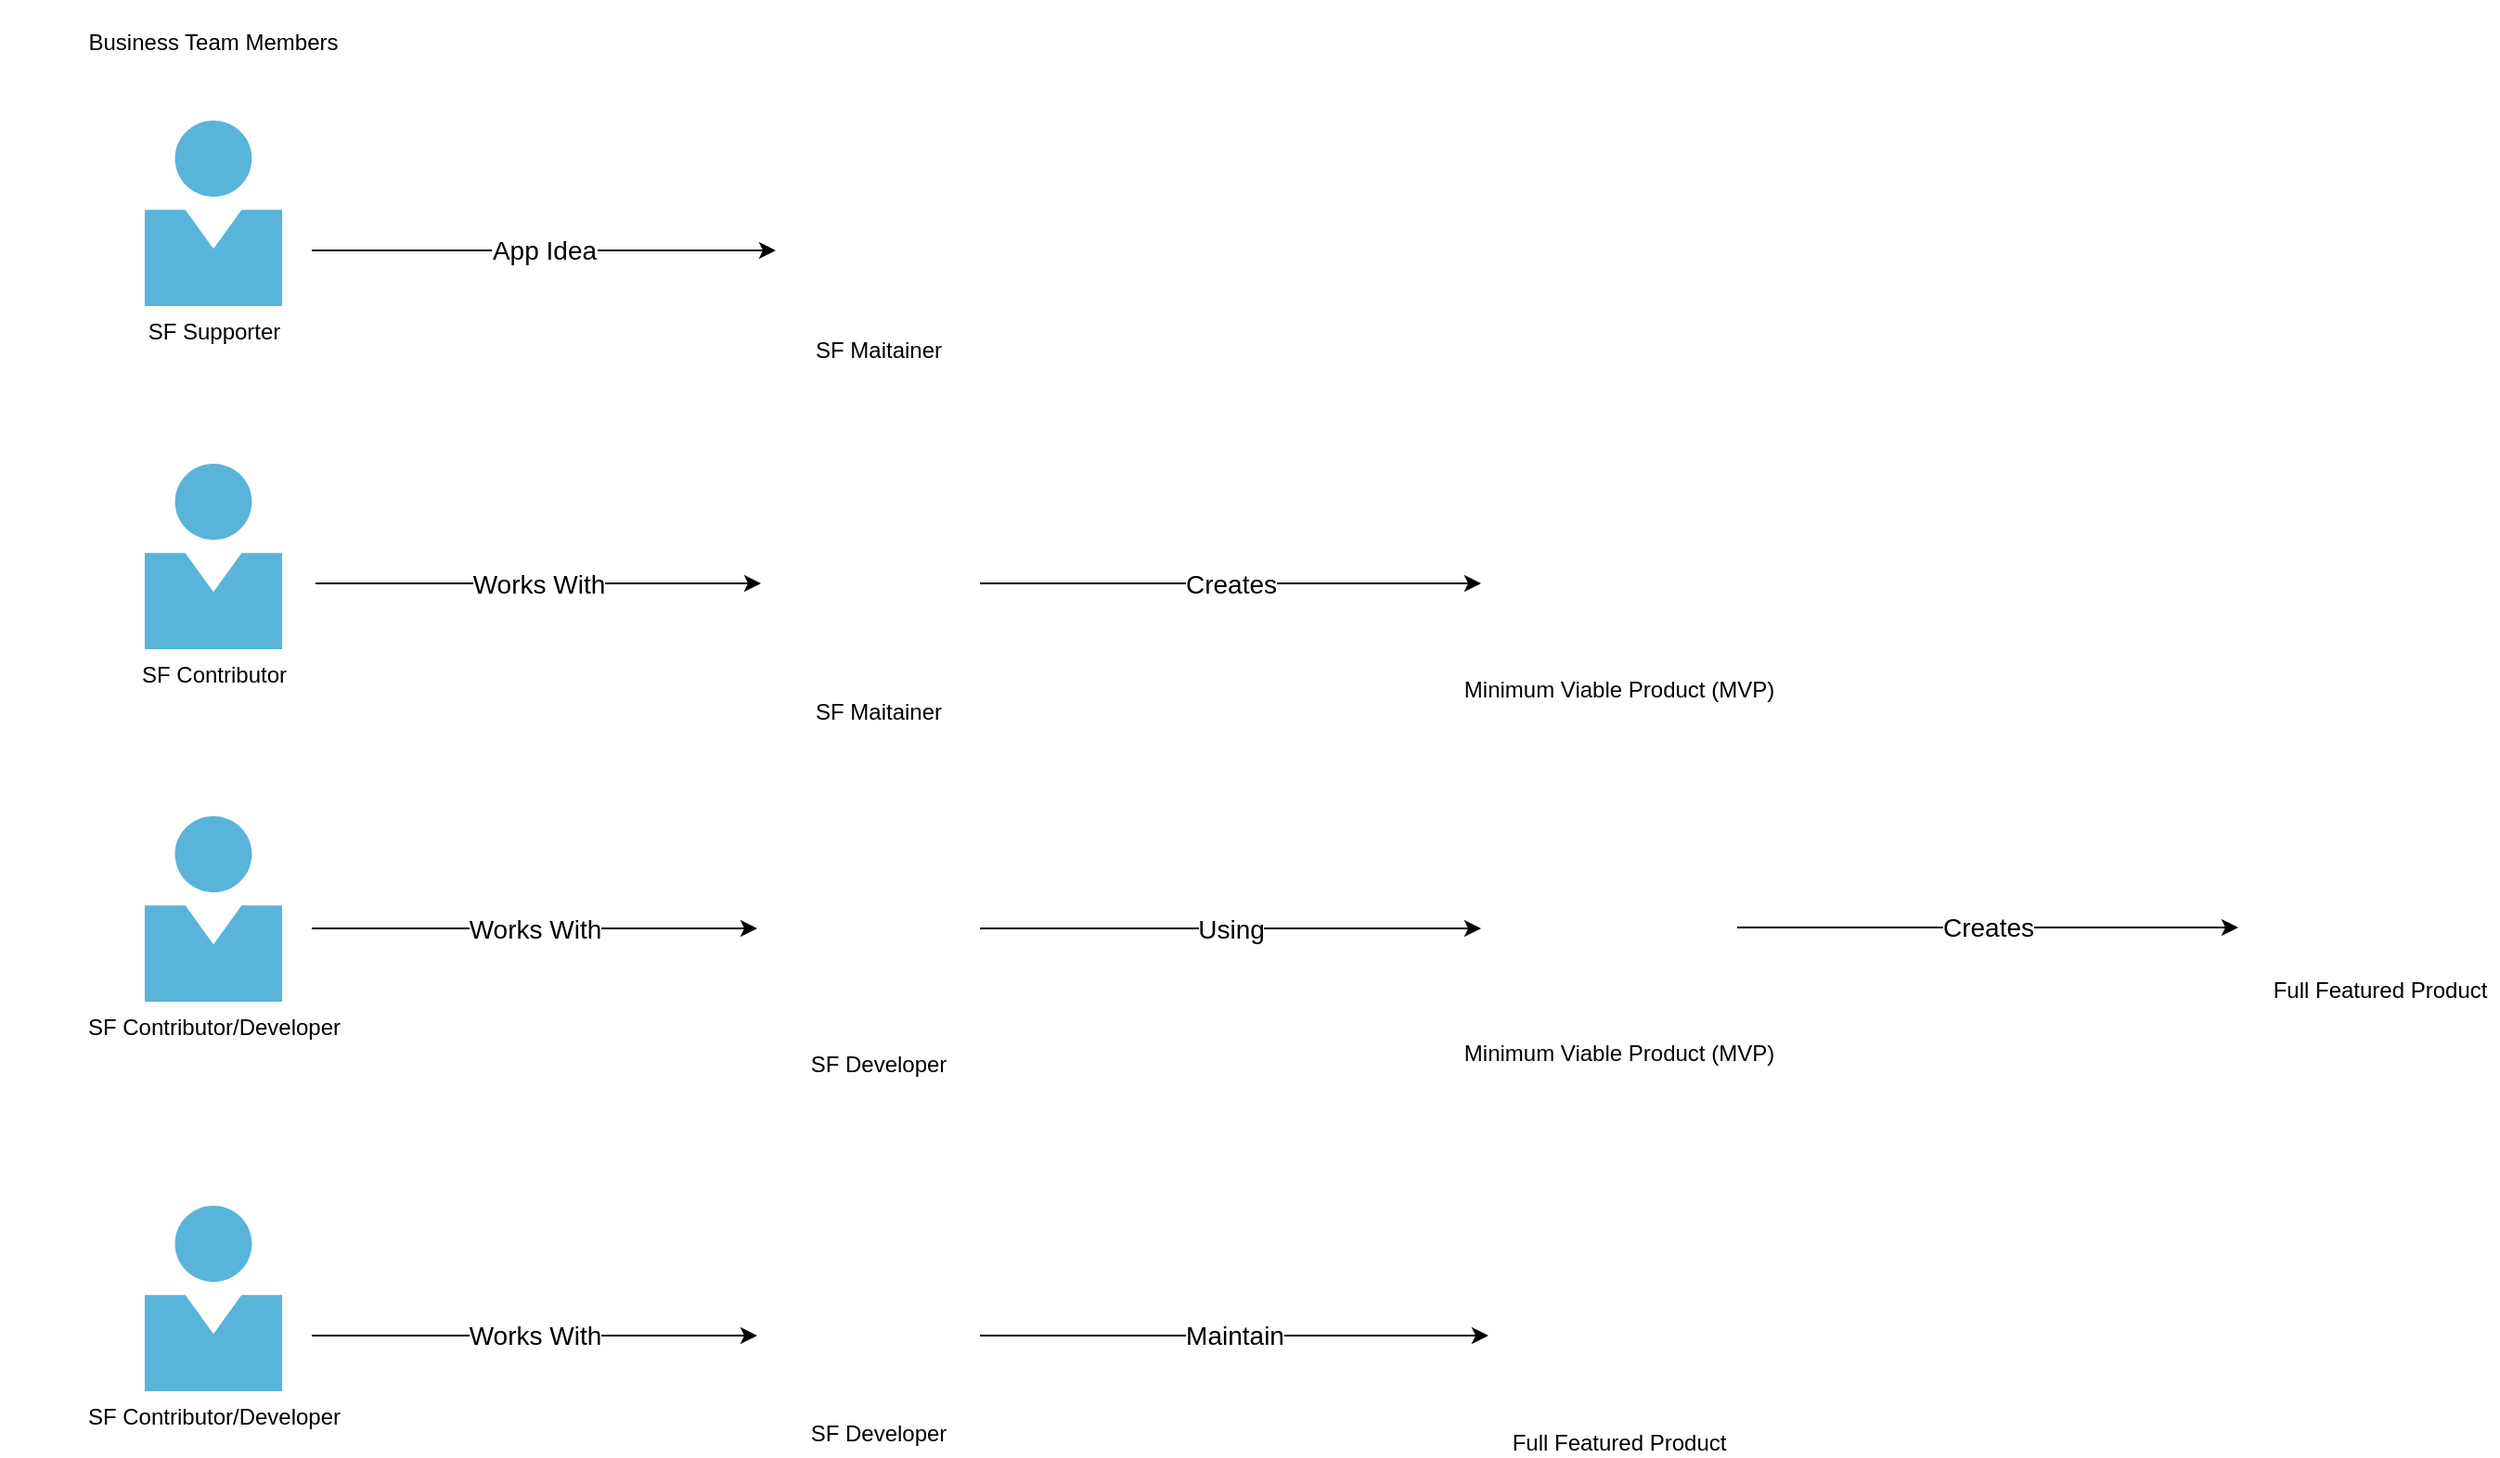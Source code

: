 <mxfile version="14.7.6" type="github" pages="3">
  <diagram id="6wAIpjUcWf_RM9nSiClX" name="SF Workflow">
    <mxGraphModel dx="2302" dy="1102" grid="1" gridSize="10" guides="1" tooltips="1" connect="1" arrows="1" fold="1" page="1" pageScale="1" pageWidth="1700" pageHeight="1100" math="0" shadow="0">
      <root>
        <mxCell id="0" />
        <mxCell id="1" parent="0" />
        <mxCell id="YDlGzOTkmtleR9665ucg-1" value="SF Maitainer" style="shape=image;html=1;verticalAlign=top;verticalLabelPosition=bottom;labelBackgroundColor=#ffffff;imageAspect=0;aspect=fixed;image=https://cdn4.iconfinder.com/data/icons/general-office/91/General_Office_34-128.png" parent="1" vertex="1">
          <mxGeometry x="420" y="100" width="110" height="110" as="geometry" />
        </mxCell>
        <mxCell id="YDlGzOTkmtleR9665ucg-2" value="SF Developer" style="shape=image;html=1;verticalAlign=top;verticalLabelPosition=bottom;labelBackgroundColor=#ffffff;imageAspect=0;aspect=fixed;image=https://cdn0.iconfinder.com/data/icons/job-seeker/256/laptop_job_seeker_employee_unemployee_work_1-128.png" parent="1" vertex="1">
          <mxGeometry x="416" y="477" width="118" height="118" as="geometry" />
        </mxCell>
        <mxCell id="YDlGzOTkmtleR9665ucg-3" value="&lt;div&gt;SF Supporter&lt;br&gt;&lt;/div&gt;&lt;div&gt;&lt;br&gt;&lt;/div&gt;" style="aspect=fixed;html=1;points=[];align=center;image;fontSize=12;image=img/lib/mscae/Person.svg;" parent="1" vertex="1">
          <mxGeometry x="80" y="100" width="74" height="100" as="geometry" />
        </mxCell>
        <mxCell id="YDlGzOTkmtleR9665ucg-4" value="&lt;font style=&quot;font-size: 14px&quot;&gt;App Idea&lt;/font&gt;" style="endArrow=classic;html=1;" parent="1" edge="1">
          <mxGeometry width="50" height="50" relative="1" as="geometry">
            <mxPoint x="170" y="170" as="sourcePoint" />
            <mxPoint x="420" y="170" as="targetPoint" />
          </mxGeometry>
        </mxCell>
        <mxCell id="YDlGzOTkmtleR9665ucg-5" value="&lt;font style=&quot;font-size: 14px&quot;&gt;Creates&lt;/font&gt;" style="endArrow=classic;html=1;" parent="1" edge="1">
          <mxGeometry width="50" height="50" relative="1" as="geometry">
            <mxPoint x="530" y="349.5" as="sourcePoint" />
            <mxPoint x="800" y="349.5" as="targetPoint" />
            <Array as="points">
              <mxPoint x="770" y="349.5" />
            </Array>
          </mxGeometry>
        </mxCell>
        <mxCell id="YDlGzOTkmtleR9665ucg-6" value="&lt;font style=&quot;font-size: 14px&quot;&gt;Works With&lt;/font&gt;" style="endArrow=classic;html=1;" parent="1" edge="1">
          <mxGeometry width="50" height="50" relative="1" as="geometry">
            <mxPoint x="172" y="349.5" as="sourcePoint" />
            <mxPoint x="412" y="349.5" as="targetPoint" />
          </mxGeometry>
        </mxCell>
        <mxCell id="YDlGzOTkmtleR9665ucg-7" value="SF Contributor" style="aspect=fixed;html=1;points=[];align=center;image;fontSize=12;image=img/lib/mscae/Person.svg;" parent="1" vertex="1">
          <mxGeometry x="80" y="285" width="74" height="100" as="geometry" />
        </mxCell>
        <mxCell id="YDlGzOTkmtleR9665ucg-8" value="&lt;div&gt;SF Contributor/Developer&lt;/div&gt;" style="aspect=fixed;html=1;points=[];align=center;image;fontSize=12;image=img/lib/mscae/Person.svg;" parent="1" vertex="1">
          <mxGeometry x="80" y="475" width="74" height="100" as="geometry" />
        </mxCell>
        <mxCell id="YDlGzOTkmtleR9665ucg-9" value="SF Maitainer" style="shape=image;html=1;verticalAlign=top;verticalLabelPosition=bottom;labelBackgroundColor=#ffffff;imageAspect=0;aspect=fixed;image=https://cdn4.iconfinder.com/data/icons/general-office/91/General_Office_34-128.png" parent="1" vertex="1">
          <mxGeometry x="420" y="295" width="110" height="110" as="geometry" />
        </mxCell>
        <mxCell id="YDlGzOTkmtleR9665ucg-12" value="&lt;font style=&quot;font-size: 14px&quot;&gt;Works With&lt;/font&gt;" style="endArrow=classic;html=1;" parent="1" edge="1">
          <mxGeometry width="50" height="50" relative="1" as="geometry">
            <mxPoint x="170" y="535.5" as="sourcePoint" />
            <mxPoint x="410" y="535.5" as="targetPoint" />
          </mxGeometry>
        </mxCell>
        <mxCell id="YDlGzOTkmtleR9665ucg-13" value="&lt;font style=&quot;font-size: 14px&quot;&gt;Using&lt;/font&gt;" style="endArrow=classic;html=1;" parent="1" edge="1">
          <mxGeometry width="50" height="50" relative="1" as="geometry">
            <mxPoint x="530" y="535.5" as="sourcePoint" />
            <mxPoint x="800" y="535.5" as="targetPoint" />
            <Array as="points">
              <mxPoint x="770" y="535.5" />
            </Array>
          </mxGeometry>
        </mxCell>
        <mxCell id="YDlGzOTkmtleR9665ucg-14" value="Full Featured Product" style="shape=image;html=1;verticalAlign=top;verticalLabelPosition=bottom;labelBackgroundColor=#ffffff;imageAspect=0;aspect=fixed;image=https://cdn0.iconfinder.com/data/icons/kameleon-free-pack-rounded/110/Coding-Html-128.png" parent="1" vertex="1">
          <mxGeometry x="1220" y="427" width="128" height="128" as="geometry" />
        </mxCell>
        <mxCell id="YDlGzOTkmtleR9665ucg-15" value="Minimum Viable Product (MVP)" style="shape=image;html=1;verticalAlign=top;verticalLabelPosition=bottom;labelBackgroundColor=#ffffff;imageAspect=0;aspect=fixed;image=https://cdn1.iconfinder.com/data/icons/business-startup-14/60/Development-128.png" parent="1" vertex="1">
          <mxGeometry x="810" y="265" width="128" height="128" as="geometry" />
        </mxCell>
        <mxCell id="YDlGzOTkmtleR9665ucg-16" value="Minimum Viable Product (MVP)" style="shape=image;html=1;verticalAlign=top;verticalLabelPosition=bottom;labelBackgroundColor=#ffffff;imageAspect=0;aspect=fixed;image=https://cdn1.iconfinder.com/data/icons/business-startup-14/60/Development-128.png" parent="1" vertex="1">
          <mxGeometry x="810" y="461" width="128" height="128" as="geometry" />
        </mxCell>
        <mxCell id="YDlGzOTkmtleR9665ucg-18" value="&lt;font style=&quot;font-size: 14px&quot;&gt;Creates&lt;/font&gt;" style="endArrow=classic;html=1;" parent="1" edge="1">
          <mxGeometry width="50" height="50" relative="1" as="geometry">
            <mxPoint x="938" y="535" as="sourcePoint" />
            <mxPoint x="1208" y="535" as="targetPoint" />
            <Array as="points">
              <mxPoint x="1178" y="535" />
            </Array>
          </mxGeometry>
        </mxCell>
        <mxCell id="YDlGzOTkmtleR9665ucg-22" value="&lt;div&gt;SF Contributor/Developer&lt;/div&gt;" style="aspect=fixed;html=1;points=[];align=center;image;fontSize=12;image=img/lib/mscae/Person.svg;" parent="1" vertex="1">
          <mxGeometry x="80" y="685" width="74" height="100" as="geometry" />
        </mxCell>
        <mxCell id="YDlGzOTkmtleR9665ucg-23" value="&lt;font style=&quot;font-size: 14px&quot;&gt;Works With&lt;/font&gt;" style="endArrow=classic;html=1;" parent="1" edge="1">
          <mxGeometry width="50" height="50" relative="1" as="geometry">
            <mxPoint x="170" y="755" as="sourcePoint" />
            <mxPoint x="410" y="755" as="targetPoint" />
          </mxGeometry>
        </mxCell>
        <mxCell id="YDlGzOTkmtleR9665ucg-24" value="SF Developer" style="shape=image;html=1;verticalAlign=top;verticalLabelPosition=bottom;labelBackgroundColor=#ffffff;imageAspect=0;aspect=fixed;image=https://cdn0.iconfinder.com/data/icons/job-seeker/256/laptop_job_seeker_employee_unemployee_work_1-128.png" parent="1" vertex="1">
          <mxGeometry x="416" y="676" width="118" height="118" as="geometry" />
        </mxCell>
        <mxCell id="YDlGzOTkmtleR9665ucg-25" value="Full Featured Product" style="shape=image;html=1;verticalAlign=top;verticalLabelPosition=bottom;labelBackgroundColor=#ffffff;imageAspect=0;aspect=fixed;image=https://cdn0.iconfinder.com/data/icons/kameleon-free-pack-rounded/110/Coding-Html-128.png" parent="1" vertex="1">
          <mxGeometry x="810" y="671" width="128" height="128" as="geometry" />
        </mxCell>
        <mxCell id="YDlGzOTkmtleR9665ucg-26" value="&lt;font style=&quot;font-size: 14px&quot;&gt;Maintain&lt;/font&gt;" style="endArrow=classic;html=1;" parent="1" edge="1">
          <mxGeometry width="50" height="50" relative="1" as="geometry">
            <mxPoint x="530" y="755" as="sourcePoint" />
            <mxPoint x="804" y="755" as="targetPoint" />
            <Array as="points">
              <mxPoint x="804" y="755" />
            </Array>
          </mxGeometry>
        </mxCell>
        <mxCell id="foFsi7Dv2pSneTgfgNRr-2" value="&lt;div&gt;&lt;br&gt;&lt;/div&gt;&lt;div&gt;Business Team Members&lt;/div&gt;" style="text;html=1;strokeColor=none;fillColor=none;align=center;verticalAlign=middle;whiteSpace=wrap;rounded=0;" vertex="1" parent="1">
          <mxGeometry x="2" y="40" width="230" height="20" as="geometry" />
        </mxCell>
      </root>
    </mxGraphModel>
  </diagram>
  <diagram id="1loMe6slj_ZzFsreJwxb" name="Software Types">
    <mxGraphModel dx="2302" dy="1102" grid="1" gridSize="10" guides="1" tooltips="1" connect="1" arrows="1" fold="1" page="1" pageScale="1" pageWidth="1700" pageHeight="1100" math="0" shadow="0">
      <root>
        <mxCell id="-L1wxaTeNy4XTD5IA9lP-0" />
        <mxCell id="-L1wxaTeNy4XTD5IA9lP-1" parent="-L1wxaTeNy4XTD5IA9lP-0" />
        <mxCell id="GaMQaPOJJUbqBNXuDQJR-15" value="&lt;div&gt;&lt;b&gt;&lt;font style=&quot;font-size: 14px&quot;&gt;Hardware Software Integration&lt;/font&gt;&lt;/b&gt;&lt;/div&gt;&lt;div&gt;&lt;b&gt;&lt;font size=&quot;3&quot;&gt;&lt;br&gt;&lt;br&gt;&lt;/font&gt;&lt;/b&gt;&lt;/div&gt;" style="outlineConnect=0;dashed=0;verticalLabelPosition=bottom;verticalAlign=top;align=center;html=1;shape=mxgraph.aws3.hardware_board;fillColor=#5294CF;gradientColor=none;" parent="-L1wxaTeNy4XTD5IA9lP-1" vertex="1">
          <mxGeometry x="408.22" y="69.5" width="100" height="115" as="geometry" />
        </mxCell>
        <mxCell id="GaMQaPOJJUbqBNXuDQJR-17" value="&lt;div&gt;Engine Control Software, Hardware Integration, Any Controls Software&lt;/div&gt;" style="text;html=1;strokeColor=none;fillColor=none;align=center;verticalAlign=middle;whiteSpace=wrap;rounded=0;" parent="-L1wxaTeNy4XTD5IA9lP-1" vertex="1">
          <mxGeometry x="309.64" y="255" width="304.28" height="60" as="geometry" />
        </mxCell>
        <mxCell id="GaMQaPOJJUbqBNXuDQJR-23" value="&lt;div&gt;Fluid Analysis Software, Advanced Models, Advanced Calculations&lt;/div&gt;&lt;div&gt;This is where the Software is more valuable than the Data&lt;br&gt;&lt;/div&gt;" style="text;html=1;strokeColor=none;fillColor=none;align=center;verticalAlign=middle;whiteSpace=wrap;rounded=0;" parent="-L1wxaTeNy4XTD5IA9lP-1" vertex="1">
          <mxGeometry x="755" y="255" width="320" height="70" as="geometry" />
        </mxCell>
        <mxCell id="GaMQaPOJJUbqBNXuDQJR-24" value="&lt;div&gt;Data Analysis, AI and Machine Learning, Producitvty Trackers, Team efficiency applications.&lt;/div&gt;&lt;div&gt;This is the Data is more valuable than the Software&lt;/div&gt;&lt;div&gt;&lt;br&gt;&lt;br&gt;&lt;br&gt;&lt;/div&gt;" style="text;html=1;strokeColor=none;fillColor=none;align=center;verticalAlign=middle;whiteSpace=wrap;rounded=0;" parent="-L1wxaTeNy4XTD5IA9lP-1" vertex="1">
          <mxGeometry x="1225" y="270" width="325" height="75" as="geometry" />
        </mxCell>
        <mxCell id="GaMQaPOJJUbqBNXuDQJR-31" value="On Premise" style="points=[];aspect=fixed;html=1;align=center;shadow=0;dashed=0;image;image=img/lib/allied_telesis/storage/Datacenter_Server_Storage_Unit_Large.svg;" parent="-L1wxaTeNy4XTD5IA9lP-1" vertex="1">
          <mxGeometry x="410" y="423.2" width="103.56" height="106.8" as="geometry" />
        </mxCell>
        <mxCell id="GaMQaPOJJUbqBNXuDQJR-33" value="-" style="points=[];aspect=fixed;html=1;align=center;shadow=0;dashed=0;image;image=img/lib/allied_telesis/storage/Datacenter_Server_Storage_Unit_Large.svg;" parent="-L1wxaTeNy4XTD5IA9lP-1" vertex="1">
          <mxGeometry x="868.22" y="423.2" width="103.56" height="106.8" as="geometry" />
        </mxCell>
        <mxCell id="GaMQaPOJJUbqBNXuDQJR-34" value="&lt;font style=&quot;font-size: 14px&quot;&gt;Data&lt;/font&gt;" style="shape=image;html=1;verticalAlign=top;verticalLabelPosition=bottom;labelBackgroundColor=#ffffff;imageAspect=0;aspect=fixed;image=https://cdn1.iconfinder.com/data/icons/flat-business-icons/128/chart-128.png" parent="-L1wxaTeNy4XTD5IA9lP-1" vertex="1">
          <mxGeometry x="66.2" y="660" width="128" height="128" as="geometry" />
        </mxCell>
        <mxCell id="GaMQaPOJJUbqBNXuDQJR-36" value="Github Enterprise" style="verticalLabelPosition=bottom;html=1;verticalAlign=top;align=center;strokeColor=none;fillColor=#00BEF2;shape=mxgraph.azure.github_code;pointerEvents=1;" parent="-L1wxaTeNy4XTD5IA9lP-1" vertex="1">
          <mxGeometry x="1323.75" y="421.6" width="110" height="110" as="geometry" />
        </mxCell>
        <mxCell id="GaMQaPOJJUbqBNXuDQJR-37" value="On Premise" style="points=[];aspect=fixed;html=1;align=center;shadow=0;dashed=0;image;image=img/lib/allied_telesis/storage/Datacenter_Server_Storage_Unit_Large.svg;" parent="-L1wxaTeNy4XTD5IA9lP-1" vertex="1">
          <mxGeometry x="406.44" y="670.6" width="103.56" height="106.8" as="geometry" />
        </mxCell>
        <mxCell id="GaMQaPOJJUbqBNXuDQJR-38" value="On Premise" style="points=[];aspect=fixed;html=1;align=center;shadow=0;dashed=0;image;image=img/lib/allied_telesis/storage/Datacenter_Server_Storage_Unit_Large.svg;" parent="-L1wxaTeNy4XTD5IA9lP-1" vertex="1">
          <mxGeometry x="868.22" y="670.6" width="103.56" height="106.8" as="geometry" />
        </mxCell>
        <mxCell id="GaMQaPOJJUbqBNXuDQJR-39" value="Azure Gov Cloud" style="verticalLabelPosition=bottom;html=1;verticalAlign=top;align=center;strokeColor=none;fillColor=#00BEF2;shape=mxgraph.azure.cloud;" parent="-L1wxaTeNy4XTD5IA9lP-1" vertex="1">
          <mxGeometry x="1315" y="680" width="127.5" height="80" as="geometry" />
        </mxCell>
        <mxCell id="WsVQgCKbugo5seSQQwT6-0" value="&lt;div&gt;&lt;font style=&quot;font-size: 12px&quot;&gt;Source Code Manag&lt;font style=&quot;font-size: 12px&quot;&gt;er&lt;/font&gt;&lt;/font&gt;&lt;/div&gt;&lt;div&gt;&lt;font style=&quot;font-size: 12px&quot;&gt;&lt;font style=&quot;font-size: 12px&quot;&gt;&lt;font style=&quot;font-size: 12px&quot;&gt;Where the code is stored&lt;/font&gt;&lt;br&gt;&lt;/font&gt;&lt;/font&gt;&lt;/div&gt;" style="aspect=fixed;html=1;points=[];align=center;image;fontSize=12;image=img/lib/azure2/general/Code.svg;" parent="-L1wxaTeNy4XTD5IA9lP-1" vertex="1">
          <mxGeometry x="76.66" y="433.1" width="107.08" height="87" as="geometry" />
        </mxCell>
        <mxCell id="03-mxEtZI0RIPncR7lrA-0" value="Low Trust Vendor" style="points=[];aspect=fixed;html=1;align=center;shadow=0;dashed=0;image;image=img/lib/allied_telesis/buildings/Medium_Business_Building.svg;" vertex="1" parent="-L1wxaTeNy4XTD5IA9lP-1">
          <mxGeometry x="79.64" y="890" width="101.11" height="130" as="geometry" />
        </mxCell>
        <mxCell id="03-mxEtZI0RIPncR7lrA-1" value="" style="shape=image;html=1;verticalAlign=top;verticalLabelPosition=bottom;labelBackgroundColor=#ffffff;imageAspect=0;aspect=fixed;image=https://cdn4.iconfinder.com/data/icons/evil-icons-user-interface/64/close-128.png" vertex="1" parent="-L1wxaTeNy4XTD5IA9lP-1">
          <mxGeometry x="412.28" y="910" width="99" height="99" as="geometry" />
        </mxCell>
        <mxCell id="03-mxEtZI0RIPncR7lrA-2" value="" style="shape=image;html=1;verticalAlign=top;verticalLabelPosition=bottom;labelBackgroundColor=#ffffff;imageAspect=0;aspect=fixed;image=https://cdn4.iconfinder.com/data/icons/evil-icons-user-interface/64/close-128.png" vertex="1" parent="-L1wxaTeNy4XTD5IA9lP-1">
          <mxGeometry x="865.5" y="905.5" width="99" height="99" as="geometry" />
        </mxCell>
        <mxCell id="03-mxEtZI0RIPncR7lrA-3" value="" style="shape=image;html=1;verticalAlign=top;verticalLabelPosition=bottom;labelBackgroundColor=#ffffff;imageAspect=0;aspect=fixed;image=https://cdn3.iconfinder.com/data/icons/user-interface-169/32/checkmark-128.png" vertex="1" parent="-L1wxaTeNy4XTD5IA9lP-1">
          <mxGeometry x="1335.25" y="900" width="104.5" height="104.5" as="geometry" />
        </mxCell>
        <mxCell id="03-mxEtZI0RIPncR7lrA-4" value="&lt;b&gt;&lt;font style=&quot;font-size: 14px&quot;&gt;Engineering Bespoke Software&lt;/font&gt;&lt;/b&gt;" style="outlineConnect=0;dashed=0;verticalLabelPosition=bottom;verticalAlign=top;align=center;html=1;shape=mxgraph.aws3.android;fillColor=#4090D7;gradientColor=none;" vertex="1" parent="-L1wxaTeNy4XTD5IA9lP-1">
          <mxGeometry x="869.11" y="80" width="91.78" height="104.5" as="geometry" />
        </mxCell>
        <mxCell id="03-mxEtZI0RIPncR7lrA-5" value="&lt;div&gt;&lt;b&gt;&lt;font style=&quot;font-size: 14px&quot;&gt;Web Applications&lt;/font&gt;&lt;/b&gt;&lt;/div&gt;" style="shape=image;html=1;verticalAlign=top;verticalLabelPosition=bottom;labelBackgroundColor=#ffffff;imageAspect=0;aspect=fixed;image=https://cdn1.iconfinder.com/data/icons/business-startup-14/60/Development-128.png" vertex="1" parent="-L1wxaTeNy4XTD5IA9lP-1">
          <mxGeometry x="1323.5" y="60" width="124.5" height="124.5" as="geometry" />
        </mxCell>
      </root>
    </mxGraphModel>
  </diagram>
  <diagram id="JIdD1rGs-utzlnyv2QJr" name="SF Roles">
    <mxGraphModel dx="2302" dy="1102" grid="1" gridSize="10" guides="1" tooltips="1" connect="1" arrows="1" fold="1" page="1" pageScale="1" pageWidth="1700" pageHeight="1100" math="0" shadow="0">
      <root>
        <mxCell id="D83I-eMe4zxhY9QGO8tH-0" />
        <mxCell id="D83I-eMe4zxhY9QGO8tH-1" parent="D83I-eMe4zxhY9QGO8tH-0" />
        <mxCell id="D83I-eMe4zxhY9QGO8tH-2" value="SF Maitainer" style="shape=image;html=1;verticalAlign=top;verticalLabelPosition=bottom;labelBackgroundColor=#ffffff;imageAspect=0;aspect=fixed;image=https://cdn4.iconfinder.com/data/icons/general-office/91/General_Office_34-128.png" vertex="1" parent="D83I-eMe4zxhY9QGO8tH-1">
          <mxGeometry x="525" y="88" width="110" height="110" as="geometry" />
        </mxCell>
        <mxCell id="D83I-eMe4zxhY9QGO8tH-3" value="SF Dev Team" style="shape=image;html=1;verticalAlign=top;verticalLabelPosition=bottom;labelBackgroundColor=#ffffff;imageAspect=0;aspect=fixed;image=https://cdn0.iconfinder.com/data/icons/job-seeker/256/laptop_job_seeker_employee_unemployee_work_1-128.png" vertex="1" parent="D83I-eMe4zxhY9QGO8tH-1">
          <mxGeometry x="1105" y="80" width="118" height="118" as="geometry" />
        </mxCell>
        <mxCell id="D83I-eMe4zxhY9QGO8tH-4" value="FullStack Developer " style="shape=image;html=1;verticalAlign=top;verticalLabelPosition=bottom;labelBackgroundColor=#ffffff;imageAspect=0;aspect=fixed;image=https://cdn0.iconfinder.com/data/icons/job-seeker/256/laptop_job_seeker_employee_unemployee_work_1-128.png" vertex="1" parent="D83I-eMe4zxhY9QGO8tH-1">
          <mxGeometry x="1355" y="340" width="118" height="118" as="geometry" />
        </mxCell>
        <mxCell id="D83I-eMe4zxhY9QGO8tH-5" value="Cloud Engineer" style="shape=image;html=1;verticalAlign=top;verticalLabelPosition=bottom;labelBackgroundColor=#ffffff;imageAspect=0;aspect=fixed;image=https://cdn0.iconfinder.com/data/icons/job-seeker/256/laptop_job_seeker_employee_unemployee_work_1-128.png" vertex="1" parent="D83I-eMe4zxhY9QGO8tH-1">
          <mxGeometry x="1105" y="340" width="118" height="118" as="geometry" />
        </mxCell>
        <mxCell id="D83I-eMe4zxhY9QGO8tH-6" value="DevOps Engineer" style="shape=image;html=1;verticalAlign=top;verticalLabelPosition=bottom;labelBackgroundColor=#ffffff;imageAspect=0;aspect=fixed;image=https://cdn0.iconfinder.com/data/icons/job-seeker/256/laptop_job_seeker_employee_unemployee_work_1-128.png" vertex="1" parent="D83I-eMe4zxhY9QGO8tH-1">
          <mxGeometry x="855" y="340" width="118" height="118" as="geometry" />
        </mxCell>
        <mxCell id="D83I-eMe4zxhY9QGO8tH-7" value="Cloud Security Specalist" style="shape=image;html=1;verticalAlign=top;verticalLabelPosition=bottom;labelBackgroundColor=#ffffff;imageAspect=0;aspect=fixed;image=https://cdn0.iconfinder.com/data/icons/job-seeker/256/laptop_job_seeker_employee_unemployee_work_1-128.png" vertex="1" parent="D83I-eMe4zxhY9QGO8tH-1">
          <mxGeometry x="1105" y="500" width="118" height="118" as="geometry" />
        </mxCell>
        <mxCell id="D83I-eMe4zxhY9QGO8tH-8" value="Frontend Developer " style="shape=image;html=1;verticalAlign=top;verticalLabelPosition=bottom;labelBackgroundColor=#ffffff;imageAspect=0;aspect=fixed;image=https://cdn0.iconfinder.com/data/icons/job-seeker/256/laptop_job_seeker_employee_unemployee_work_1-128.png" vertex="1" parent="D83I-eMe4zxhY9QGO8tH-1">
          <mxGeometry x="1355" y="500" width="118" height="118" as="geometry" />
        </mxCell>
        <mxCell id="D83I-eMe4zxhY9QGO8tH-9" value="Backend Developer " style="shape=image;html=1;verticalAlign=top;verticalLabelPosition=bottom;labelBackgroundColor=#ffffff;imageAspect=0;aspect=fixed;image=https://cdn0.iconfinder.com/data/icons/job-seeker/256/laptop_job_seeker_employee_unemployee_work_1-128.png" vertex="1" parent="D83I-eMe4zxhY9QGO8tH-1">
          <mxGeometry x="1355" y="660" width="118" height="118" as="geometry" />
        </mxCell>
        <mxCell id="D83I-eMe4zxhY9QGO8tH-10" value="Database Admin" style="shape=image;html=1;verticalAlign=top;verticalLabelPosition=bottom;labelBackgroundColor=#ffffff;imageAspect=0;aspect=fixed;image=https://cdn0.iconfinder.com/data/icons/job-seeker/256/laptop_job_seeker_employee_unemployee_work_1-128.png" vertex="1" parent="D83I-eMe4zxhY9QGO8tH-1">
          <mxGeometry x="855" y="500" width="118" height="118" as="geometry" />
        </mxCell>
        <mxCell id="D83I-eMe4zxhY9QGO8tH-11" value="AI/ML" style="shape=image;html=1;verticalAlign=top;verticalLabelPosition=bottom;labelBackgroundColor=#ffffff;imageAspect=0;aspect=fixed;image=https://cdn0.iconfinder.com/data/icons/job-seeker/256/laptop_job_seeker_employee_unemployee_work_1-128.png" vertex="1" parent="D83I-eMe4zxhY9QGO8tH-1">
          <mxGeometry x="855" y="840" width="118" height="118" as="geometry" />
        </mxCell>
        <mxCell id="D83I-eMe4zxhY9QGO8tH-12" value="Data Scientist" style="shape=image;html=1;verticalAlign=top;verticalLabelPosition=bottom;labelBackgroundColor=#ffffff;imageAspect=0;aspect=fixed;image=https://cdn0.iconfinder.com/data/icons/job-seeker/256/laptop_job_seeker_employee_unemployee_work_1-128.png" vertex="1" parent="D83I-eMe4zxhY9QGO8tH-1">
          <mxGeometry x="855" y="670" width="118" height="118" as="geometry" />
        </mxCell>
        <mxCell id="D83I-eMe4zxhY9QGO8tH-13" value="&lt;div align=&quot;left&quot;&gt;&lt;ul&gt;&lt;li&gt;&lt;font style=&quot;font-size: 12px&quot;&gt;Maintainers&lt;/font&gt;&lt;/li&gt;&lt;li&gt;&lt;font style=&quot;font-size: 12px&quot;&gt;Choose what should be worked on&lt;/font&gt;&lt;/li&gt;&lt;li&gt;&lt;font style=&quot;font-size: 12px&quot;&gt;Accepts new Ideas&lt;/font&gt;&lt;/li&gt;&lt;li&gt;&lt;font style=&quot;font-size: 12px&quot;&gt;Does Just about everything&lt;/font&gt;&lt;/li&gt;&lt;li&gt;&lt;font style=&quot;font-size: 12px&quot;&gt;Will spend half of time coding other half DevOps Strategy&lt;/font&gt;&lt;/li&gt;&lt;/ul&gt;&lt;/div&gt;" style="text;html=1;strokeColor=none;fillColor=none;align=center;verticalAlign=middle;whiteSpace=wrap;rounded=0;" vertex="1" parent="D83I-eMe4zxhY9QGO8tH-1">
          <mxGeometry x="380" y="260" width="400" height="100" as="geometry" />
        </mxCell>
        <mxCell id="D83I-eMe4zxhY9QGO8tH-14" value="&lt;div align=&quot;left&quot;&gt;&lt;ul&gt;&lt;li&gt;Developer and Contributors&lt;/li&gt;&lt;li&gt;Spends Majorty of time actually coding or implementing features&lt;/li&gt;&lt;li&gt;Are much more specialized in their fields&lt;/li&gt;&lt;li&gt;They do not start projects from scratch but help bring more features to MVP&#39;s&lt;/li&gt;&lt;li&gt;Fix Bugs and Maintain Projects that are deployed&lt;br&gt;&lt;/li&gt;&lt;/ul&gt;&lt;/div&gt;" style="text;html=1;strokeColor=none;fillColor=none;align=center;verticalAlign=middle;whiteSpace=wrap;rounded=0;" vertex="1" parent="D83I-eMe4zxhY9QGO8tH-1">
          <mxGeometry x="933" y="220" width="505" height="120" as="geometry" />
        </mxCell>
      </root>
    </mxGraphModel>
  </diagram>
</mxfile>
